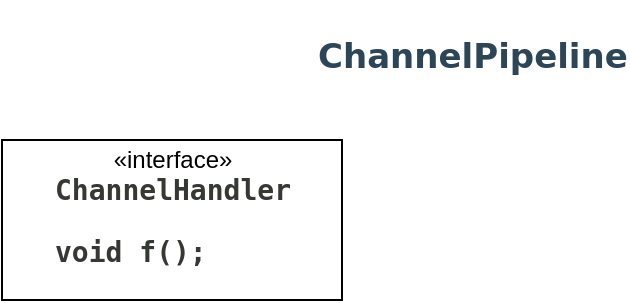 <mxfile version="12.7.9" type="github"><diagram id="yPCf9CUGtNr2qTbOwgeG" name="Page-1"><mxGraphModel dx="928" dy="541" grid="1" gridSize="10" guides="1" tooltips="1" connect="1" arrows="1" fold="1" page="1" pageScale="1" pageWidth="827" pageHeight="1169" math="0" shadow="0"><root><mxCell id="0"/><mxCell id="1" parent="0"/><mxCell id="IMhM45Xth_2Kntdsw0OU-1" value="«interface»&lt;br&gt;&lt;pre style=&quot;font-family: &amp;#34;dejavu sans mono&amp;#34; , monospace ; font-size: 14px ; margin-top: 0px ; color: rgb(53 , 56 , 51) ; text-align: left ; background-color: rgb(255 , 255 , 255)&quot;&gt;&lt;span class=&quot;typeNameLabel&quot; style=&quot;font-weight: 700&quot;&gt;ChannelHandler&lt;/span&gt;&lt;/pre&gt;&lt;pre style=&quot;font-family: &amp;#34;dejavu sans mono&amp;#34; , monospace ; font-size: 14px ; margin-top: 0px ; color: rgb(53 , 56 , 51) ; text-align: left ; background-color: rgb(255 , 255 , 255)&quot;&gt;&lt;span class=&quot;typeNameLabel&quot; style=&quot;font-weight: 700&quot;&gt;void f();&lt;/span&gt;&lt;/pre&gt;" style="html=1;" vertex="1" parent="1"><mxGeometry x="140" y="100" width="170" height="80" as="geometry"/></mxCell><mxCell id="IMhM45Xth_2Kntdsw0OU-2" value="&lt;h2 title=&quot;Interface ChannelPipeline&quot; class=&quot;title&quot; style=&quot;color: rgb(44 , 69 , 87) ; margin: 10px 0px ; font-family: &amp;#34;dejavu sans&amp;#34; , &amp;#34;arial&amp;#34; , &amp;#34;helvetica&amp;#34; , sans-serif ; white-space: normal ; background-color: rgb(255 , 255 , 255)&quot;&gt;&lt;font style=&quot;font-size: 17px&quot;&gt;ChannelPipeline&lt;/font&gt;&lt;/h2&gt;" style="text;html=1;" vertex="1" parent="1"><mxGeometry x="296" y="30" width="134" height="50" as="geometry"/></mxCell></root></mxGraphModel></diagram></mxfile>